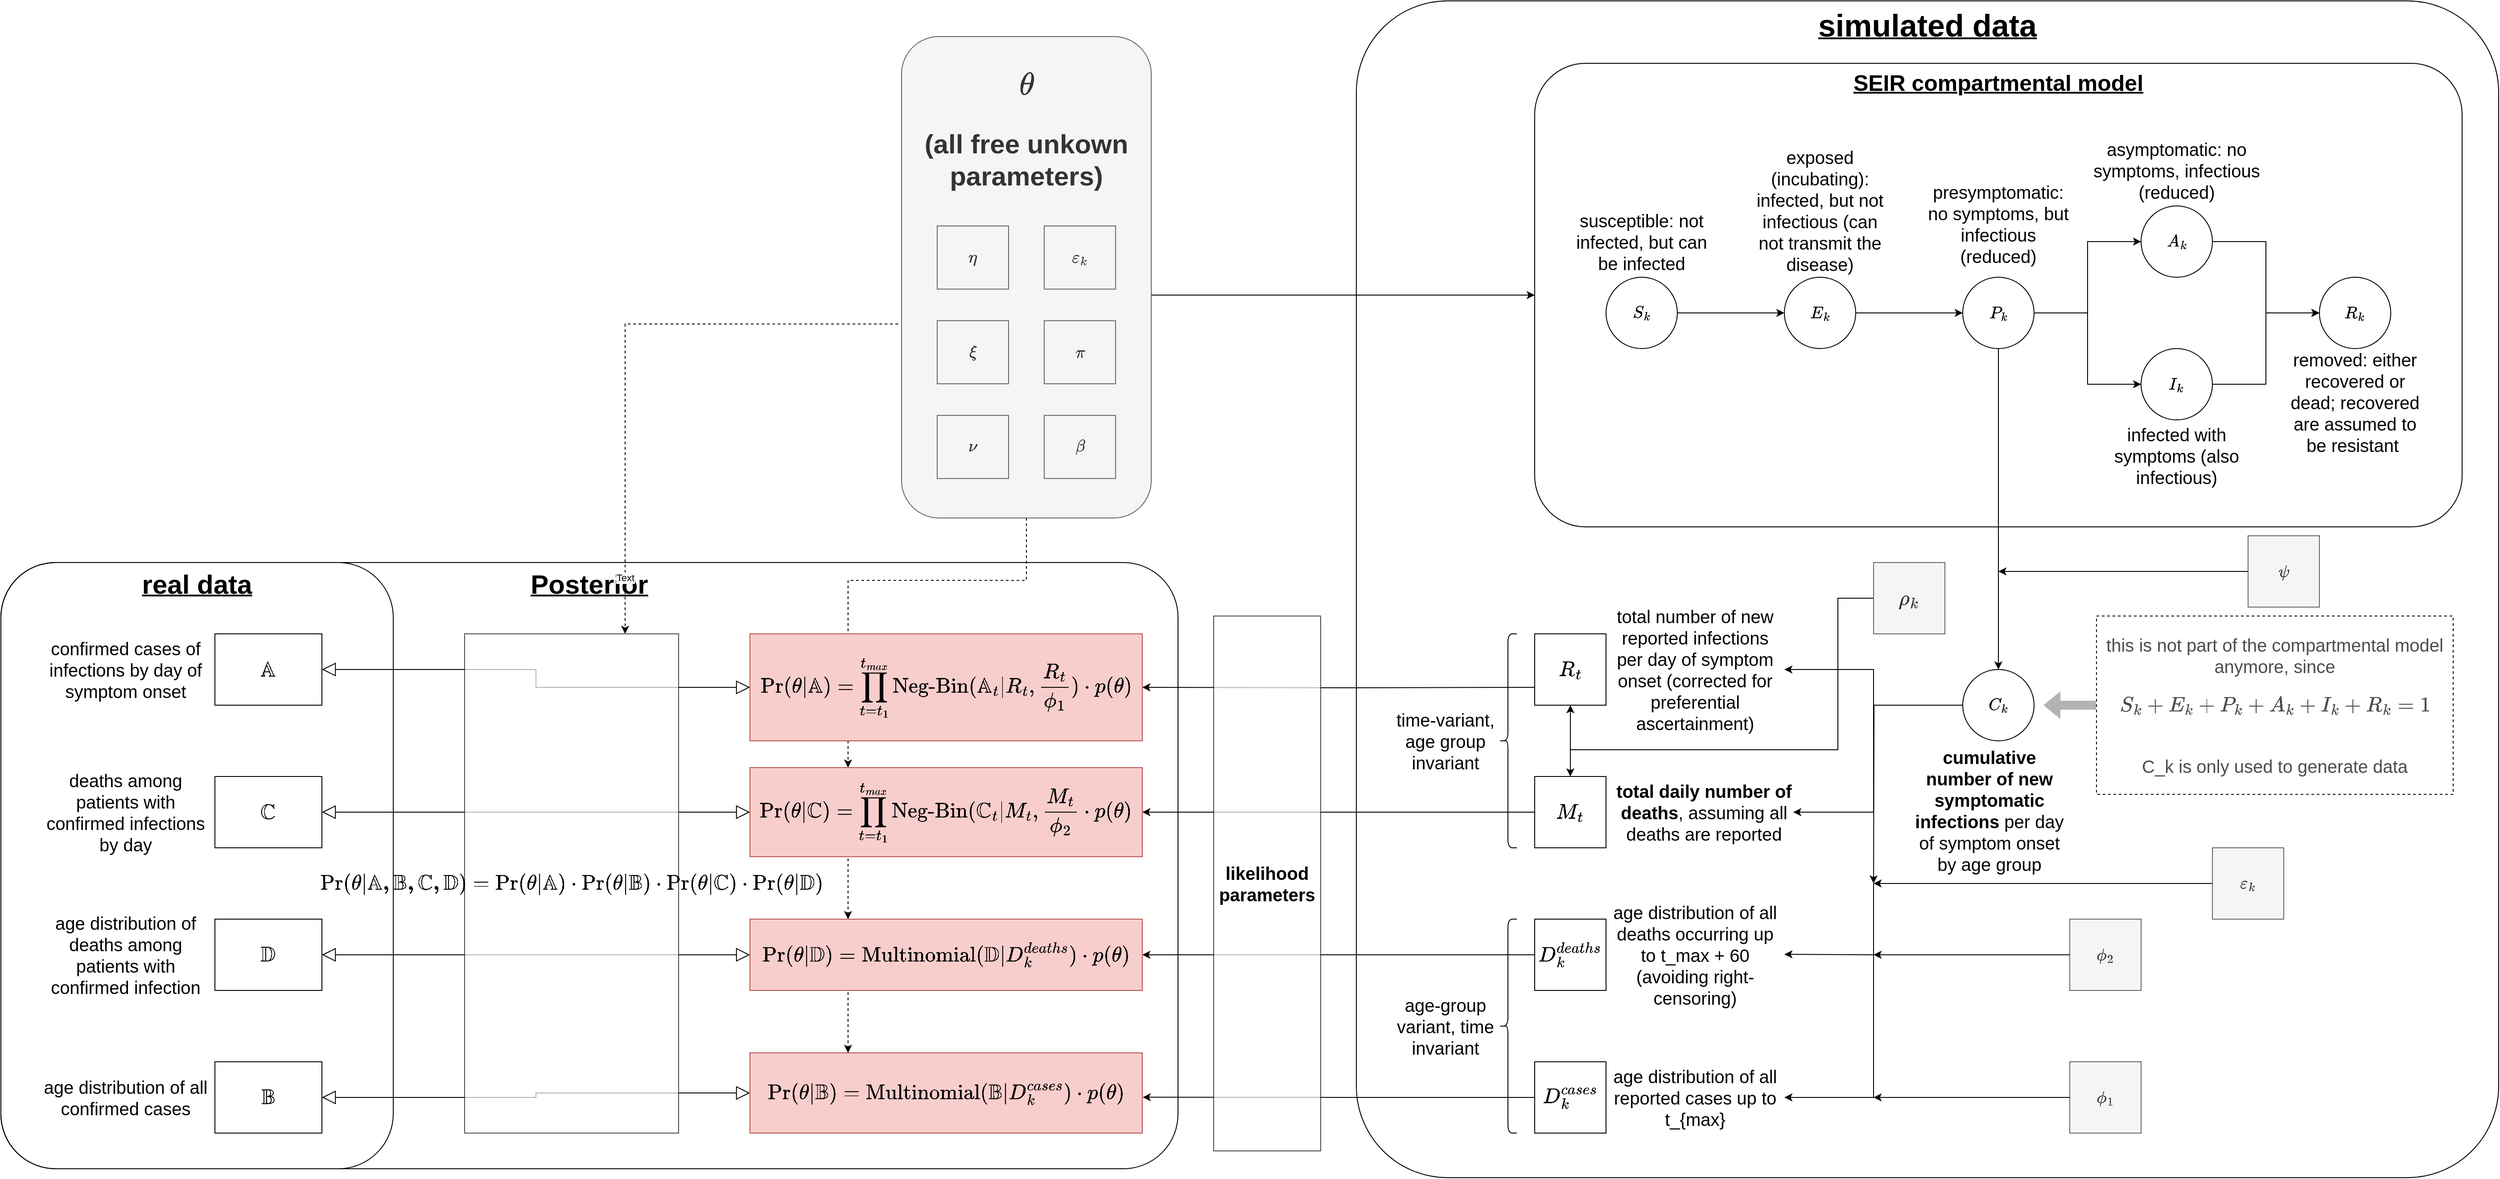 <mxfile version="13.3.6" type="device"><diagram id="WM-_HWU5ha4iczzQkgcp" name="Page-1"><mxGraphModel dx="5190" dy="2456" grid="1" gridSize="10" guides="1" tooltips="1" connect="1" arrows="1" fold="1" page="0" pageScale="1" pageWidth="827" pageHeight="1169" math="1" shadow="0"><root><mxCell id="0"/><mxCell id="1" parent="0"/><mxCell id="oSj1V4NzilKRoRHE-HHd-1" value="&lt;b&gt;&lt;u&gt;&lt;font style=&quot;font-size: 30px&quot;&gt;real data&lt;/font&gt;&lt;/u&gt;&lt;/b&gt;" style="rounded=1;whiteSpace=wrap;html=1;verticalAlign=top;fillColor=none;fontSize=20;arcSize=14;strokeWidth=1;" parent="1" vertex="1"><mxGeometry x="-2240" y="-400" width="440" height="680" as="geometry"/></mxCell><mxCell id="oSj1V4NzilKRoRHE-HHd-5" style="edgeStyle=orthogonalEdgeStyle;rounded=0;orthogonalLoop=1;jettySize=auto;html=1;exitX=0.5;exitY=1;exitDx=0;exitDy=0;fontSize=20;dashed=1;entryX=0.25;entryY=0;entryDx=0;entryDy=0;strokeWidth=1;" parent="1" source="k5dMfu0cKbWw9vWfTIvT-12" target="LFrjlVo5sZ67YK8wQ7Vh-70" edge="1"><mxGeometry relative="1" as="geometry"><mxPoint x="-1090.0" y="-430.0" as="sourcePoint"/><mxPoint x="-1220" y="-310" as="targetPoint"/><Array as="points"><mxPoint x="-1100" y="-380"/><mxPoint x="-1230" y="-380"/></Array></mxGeometry></mxCell><mxCell id="oSj1V4NzilKRoRHE-HHd-6" style="edgeStyle=orthogonalEdgeStyle;rounded=0;orthogonalLoop=1;jettySize=auto;html=1;exitX=0.5;exitY=1;exitDx=0;exitDy=0;fontSize=20;dashed=1;entryX=0.25;entryY=0;entryDx=0;entryDy=0;strokeWidth=1;" parent="1" source="k5dMfu0cKbWw9vWfTIvT-12" target="LFrjlVo5sZ67YK8wQ7Vh-69" edge="1"><mxGeometry relative="1" as="geometry"><mxPoint x="-1080.0" y="-420.0" as="sourcePoint"/><mxPoint x="-1210" y="-300" as="targetPoint"/><Array as="points"><mxPoint x="-1100" y="-380"/><mxPoint x="-1230" y="-380"/></Array></mxGeometry></mxCell><mxCell id="oSj1V4NzilKRoRHE-HHd-4" style="edgeStyle=orthogonalEdgeStyle;rounded=0;orthogonalLoop=1;jettySize=auto;html=1;exitX=0.5;exitY=1;exitDx=0;exitDy=0;fontSize=20;dashed=1;entryX=0.25;entryY=0;entryDx=0;entryDy=0;strokeWidth=1;" parent="1" source="k5dMfu0cKbWw9vWfTIvT-12" target="LFrjlVo5sZ67YK8wQ7Vh-67" edge="1"><mxGeometry relative="1" as="geometry"><mxPoint x="-1090.0" y="-430.0" as="sourcePoint"/><mxPoint x="-1220" y="-310" as="targetPoint"/><Array as="points"><mxPoint x="-1100" y="-380"/><mxPoint x="-1230" y="-380"/></Array></mxGeometry></mxCell><mxCell id="LFrjlVo5sZ67YK8wQ7Vh-91" value="&lt;b&gt;&lt;u&gt;&lt;font style=&quot;font-size: 30px&quot;&gt;Posterior&lt;/font&gt;&lt;/u&gt;&lt;/b&gt;" style="rounded=1;whiteSpace=wrap;html=1;verticalAlign=top;fillColor=none;fontSize=20;arcSize=9;strokeWidth=1;" parent="1" vertex="1"><mxGeometry x="-2240" y="-400" width="1320" height="680" as="geometry"/></mxCell><mxCell id="LFrjlVo5sZ67YK8wQ7Vh-61" value="&lt;b&gt;&lt;u&gt;&lt;font style=&quot;font-size: 35px&quot;&gt;simulated data&lt;/font&gt;&lt;/u&gt;&lt;/b&gt;" style="rounded=1;whiteSpace=wrap;html=1;verticalAlign=top;fillColor=none;fontSize=20;arcSize=8;strokeWidth=1;" parent="1" vertex="1"><mxGeometry x="-720" y="-1030" width="1281" height="1320" as="geometry"/></mxCell><mxCell id="LFrjlVo5sZ67YK8wQ7Vh-18" value="&lt;b&gt;&lt;u&gt;&lt;font style=&quot;font-size: 25px&quot;&gt;SEIR compartmental model&lt;/font&gt;&lt;/u&gt;&lt;/b&gt;" style="rounded=1;whiteSpace=wrap;html=1;verticalAlign=top;fillColor=none;fontSize=20;arcSize=11;strokeWidth=1;" parent="1" vertex="1"><mxGeometry x="-520" y="-960" width="1040" height="520" as="geometry"/></mxCell><mxCell id="LFrjlVo5sZ67YK8wQ7Vh-19" style="edgeStyle=orthogonalEdgeStyle;rounded=0;orthogonalLoop=1;jettySize=auto;html=1;exitX=1;exitY=0.5;exitDx=0;exitDy=0;entryX=0;entryY=0.5;entryDx=0;entryDy=0;strokeWidth=1;" parent="1" source="LFrjlVo5sZ67YK8wQ7Vh-20" target="LFrjlVo5sZ67YK8wQ7Vh-23" edge="1"><mxGeometry relative="1" as="geometry"/></mxCell><mxCell id="LFrjlVo5sZ67YK8wQ7Vh-20" value="$$S_k$$" style="ellipse;whiteSpace=wrap;html=1;aspect=fixed;shadow=0;labelBackgroundColor=none;fontSize=16;align=center;strokeWidth=1;" parent="1" vertex="1"><mxGeometry x="-440" y="-720" width="80" height="80" as="geometry"/></mxCell><mxCell id="LFrjlVo5sZ67YK8wQ7Vh-21" style="edgeStyle=orthogonalEdgeStyle;rounded=0;orthogonalLoop=1;jettySize=auto;html=1;exitX=1;exitY=0.5;exitDx=0;exitDy=0;entryX=0;entryY=0.5;entryDx=0;entryDy=0;strokeWidth=1;" parent="1" source="LFrjlVo5sZ67YK8wQ7Vh-23" target="LFrjlVo5sZ67YK8wQ7Vh-26" edge="1"><mxGeometry relative="1" as="geometry"/></mxCell><mxCell id="LFrjlVo5sZ67YK8wQ7Vh-22" style="edgeStyle=orthogonalEdgeStyle;rounded=0;orthogonalLoop=1;jettySize=auto;html=1;exitX=0.5;exitY=1;exitDx=0;exitDy=0;entryX=0.5;entryY=0;entryDx=0;entryDy=0;strokeWidth=1;" parent="1" source="LFrjlVo5sZ67YK8wQ7Vh-26" target="LFrjlVo5sZ67YK8wQ7Vh-29" edge="1"><mxGeometry relative="1" as="geometry"/></mxCell><mxCell id="LFrjlVo5sZ67YK8wQ7Vh-23" value="$$E_k$$" style="ellipse;whiteSpace=wrap;html=1;aspect=fixed;shadow=0;labelBackgroundColor=none;fontSize=16;align=center;strokeWidth=1;" parent="1" vertex="1"><mxGeometry x="-240" y="-720" width="80" height="80" as="geometry"/></mxCell><mxCell id="LFrjlVo5sZ67YK8wQ7Vh-24" style="edgeStyle=orthogonalEdgeStyle;rounded=0;orthogonalLoop=1;jettySize=auto;html=1;exitX=1;exitY=0.5;exitDx=0;exitDy=0;entryX=0;entryY=0.5;entryDx=0;entryDy=0;strokeWidth=1;" parent="1" source="LFrjlVo5sZ67YK8wQ7Vh-26" target="LFrjlVo5sZ67YK8wQ7Vh-28" edge="1"><mxGeometry relative="1" as="geometry"/></mxCell><mxCell id="LFrjlVo5sZ67YK8wQ7Vh-25" style="edgeStyle=orthogonalEdgeStyle;rounded=0;orthogonalLoop=1;jettySize=auto;html=1;exitX=1;exitY=0.5;exitDx=0;exitDy=0;entryX=0;entryY=0.5;entryDx=0;entryDy=0;strokeWidth=1;" parent="1" source="LFrjlVo5sZ67YK8wQ7Vh-26" target="LFrjlVo5sZ67YK8wQ7Vh-32" edge="1"><mxGeometry relative="1" as="geometry"/></mxCell><mxCell id="LFrjlVo5sZ67YK8wQ7Vh-26" value="$$P_k$$" style="ellipse;whiteSpace=wrap;html=1;aspect=fixed;shadow=0;labelBackgroundColor=none;fontSize=16;align=center;strokeWidth=1;" parent="1" vertex="1"><mxGeometry x="-40" y="-720" width="80" height="80" as="geometry"/></mxCell><mxCell id="LFrjlVo5sZ67YK8wQ7Vh-27" style="edgeStyle=orthogonalEdgeStyle;rounded=0;orthogonalLoop=1;jettySize=auto;html=1;exitX=1;exitY=0.5;exitDx=0;exitDy=0;entryX=0;entryY=0.5;entryDx=0;entryDy=0;strokeWidth=1;" parent="1" source="LFrjlVo5sZ67YK8wQ7Vh-28" target="LFrjlVo5sZ67YK8wQ7Vh-30" edge="1"><mxGeometry relative="1" as="geometry"/></mxCell><mxCell id="LFrjlVo5sZ67YK8wQ7Vh-28" value="$$A_k$$" style="ellipse;whiteSpace=wrap;html=1;aspect=fixed;shadow=0;labelBackgroundColor=none;fontSize=16;align=center;strokeWidth=1;" parent="1" vertex="1"><mxGeometry x="160" y="-800" width="80" height="80" as="geometry"/></mxCell><mxCell id="LFrjlVo5sZ67YK8wQ7Vh-56" style="edgeStyle=orthogonalEdgeStyle;rounded=0;orthogonalLoop=1;jettySize=auto;html=1;exitX=0;exitY=0.5;exitDx=0;exitDy=0;fillColor=#B3B3B3;fontSize=20;fontColor=#4D4D4D;entryX=1;entryY=0.5;entryDx=0;entryDy=0;strokeWidth=1;" parent="1" source="LFrjlVo5sZ67YK8wQ7Vh-29" target="LFrjlVo5sZ67YK8wQ7Vh-49" edge="1"><mxGeometry relative="1" as="geometry"><Array as="points"><mxPoint x="-140" y="-240"/><mxPoint x="-140" y="-280"/></Array></mxGeometry></mxCell><mxCell id="LFrjlVo5sZ67YK8wQ7Vh-58" style="edgeStyle=orthogonalEdgeStyle;rounded=0;orthogonalLoop=1;jettySize=auto;html=1;exitX=0;exitY=0.5;exitDx=0;exitDy=0;entryX=1;entryY=0.5;entryDx=0;entryDy=0;fillColor=#B3B3B3;fontSize=20;fontColor=#4D4D4D;strokeWidth=1;" parent="1" source="LFrjlVo5sZ67YK8wQ7Vh-29" target="LFrjlVo5sZ67YK8wQ7Vh-53" edge="1"><mxGeometry relative="1" as="geometry"><Array as="points"><mxPoint x="-140" y="-240"/><mxPoint x="-140" y="-120"/></Array></mxGeometry></mxCell><mxCell id="GHJV3ur0oCtJygiiBcoU-3" style="edgeStyle=orthogonalEdgeStyle;rounded=0;orthogonalLoop=1;jettySize=auto;html=1;exitX=0;exitY=0.5;exitDx=0;exitDy=0;strokeWidth=1;" parent="1" source="LFrjlVo5sZ67YK8wQ7Vh-29" edge="1"><mxGeometry relative="1" as="geometry"><mxPoint x="-140" y="-40" as="targetPoint"/></mxGeometry></mxCell><mxCell id="LFrjlVo5sZ67YK8wQ7Vh-29" value="$$C_k$$" style="ellipse;whiteSpace=wrap;html=1;aspect=fixed;shadow=0;labelBackgroundColor=none;fontSize=16;align=center;strokeWidth=1;" parent="1" vertex="1"><mxGeometry x="-40" y="-280" width="80" height="80" as="geometry"/></mxCell><mxCell id="LFrjlVo5sZ67YK8wQ7Vh-30" value="$$R_k$$" style="ellipse;whiteSpace=wrap;html=1;aspect=fixed;shadow=0;labelBackgroundColor=none;fontSize=16;align=center;strokeWidth=1;" parent="1" vertex="1"><mxGeometry x="360" y="-720" width="80" height="80" as="geometry"/></mxCell><mxCell id="LFrjlVo5sZ67YK8wQ7Vh-31" style="edgeStyle=orthogonalEdgeStyle;rounded=0;orthogonalLoop=1;jettySize=auto;html=1;exitX=1;exitY=0.5;exitDx=0;exitDy=0;entryX=0;entryY=0.5;entryDx=0;entryDy=0;strokeWidth=1;" parent="1" source="LFrjlVo5sZ67YK8wQ7Vh-32" target="LFrjlVo5sZ67YK8wQ7Vh-30" edge="1"><mxGeometry relative="1" as="geometry"/></mxCell><mxCell id="LFrjlVo5sZ67YK8wQ7Vh-32" value="$$I_k$$" style="ellipse;whiteSpace=wrap;html=1;aspect=fixed;shadow=0;labelBackgroundColor=none;fontSize=16;align=center;strokeWidth=1;" parent="1" vertex="1"><mxGeometry x="160" y="-640" width="80" height="80" as="geometry"/></mxCell><mxCell id="LFrjlVo5sZ67YK8wQ7Vh-33" value="susceptible: not infected, but can be infected" style="text;html=1;strokeColor=none;fillColor=none;align=center;verticalAlign=middle;whiteSpace=wrap;rounded=0;fontSize=20;strokeWidth=1;" parent="1" vertex="1"><mxGeometry x="-480" y="-800" width="160" height="80" as="geometry"/></mxCell><mxCell id="LFrjlVo5sZ67YK8wQ7Vh-34" value="exposed (incubating): infected, but not infectious (can not transmit the disease)" style="text;html=1;strokeColor=none;fillColor=none;align=center;verticalAlign=middle;whiteSpace=wrap;rounded=0;fontSize=20;strokeWidth=1;" parent="1" vertex="1"><mxGeometry x="-280" y="-870" width="160" height="150" as="geometry"/></mxCell><mxCell id="LFrjlVo5sZ67YK8wQ7Vh-35" value="presymptomatic: no symptoms, but infectious (reduced)" style="text;html=1;strokeColor=none;fillColor=none;align=center;verticalAlign=middle;whiteSpace=wrap;rounded=0;fontSize=20;strokeWidth=1;" parent="1" vertex="1"><mxGeometry x="-80" y="-840" width="160" height="120" as="geometry"/></mxCell><mxCell id="LFrjlVo5sZ67YK8wQ7Vh-36" value="asymptomatic: no symptoms, infectious (reduced)" style="text;html=1;strokeColor=none;fillColor=none;align=center;verticalAlign=middle;whiteSpace=wrap;rounded=0;fontSize=20;strokeWidth=1;" parent="1" vertex="1"><mxGeometry x="100" y="-880" width="200" height="80" as="geometry"/></mxCell><mxCell id="LFrjlVo5sZ67YK8wQ7Vh-39" value="infected with symptoms (also infectious)" style="text;html=1;strokeColor=none;fillColor=none;align=center;verticalAlign=middle;whiteSpace=wrap;rounded=0;fontSize=20;strokeWidth=1;" parent="1" vertex="1"><mxGeometry x="120" y="-560" width="160" height="80" as="geometry"/></mxCell><mxCell id="LFrjlVo5sZ67YK8wQ7Vh-42" value="removed: either recovered or dead; recovered are assumed to be resistant&amp;nbsp;" style="text;html=1;strokeColor=none;fillColor=none;align=center;verticalAlign=middle;whiteSpace=wrap;rounded=0;fontSize=20;strokeWidth=1;" parent="1" vertex="1"><mxGeometry x="320" y="-640" width="160" height="120" as="geometry"/></mxCell><mxCell id="LFrjlVo5sZ67YK8wQ7Vh-43" value="&lt;b&gt;cumulative number of new symptomatic infections&lt;/b&gt; per day of symptom onset by age group" style="text;whiteSpace=wrap;html=1;fontSize=20;align=center;strokeWidth=1;" parent="1" vertex="1"><mxGeometry x="-100" y="-200" width="180" height="180" as="geometry"/></mxCell><mxCell id="LFrjlVo5sZ67YK8wQ7Vh-44" value="this is not part of the compartmental model anymore, since&lt;br&gt;$$S_k + E_k + P_k + A_k + I_k + R_k= 1$$&lt;br&gt;C_k is only used to generate data" style="text;html=1;strokeColor=#000000;fillColor=none;align=center;verticalAlign=middle;whiteSpace=wrap;rounded=0;fontSize=20;dashed=1;fontColor=#4D4D4D;strokeWidth=1;" parent="1" vertex="1"><mxGeometry x="110" y="-340" width="400" height="200" as="geometry"/></mxCell><mxCell id="LFrjlVo5sZ67YK8wQ7Vh-46" value="" style="shape=flexArrow;endArrow=classic;html=1;fontSize=20;fontColor=#4D4D4D;strokeColor=none;fillColor=#B3B3B3;strokeWidth=1;" parent="1" edge="1"><mxGeometry width="50" height="50" relative="1" as="geometry"><mxPoint x="110" y="-240" as="sourcePoint"/><mxPoint x="50" y="-240" as="targetPoint"/></mxGeometry></mxCell><mxCell id="LFrjlVo5sZ67YK8wQ7Vh-72" style="edgeStyle=orthogonalEdgeStyle;rounded=0;orthogonalLoop=1;jettySize=auto;html=1;entryX=1;entryY=0.5;entryDx=0;entryDy=0;fillColor=#B3B3B3;fontSize=20;fontColor=#000000;strokeWidth=1;" parent="1" target="LFrjlVo5sZ67YK8wQ7Vh-68" edge="1"><mxGeometry relative="1" as="geometry"><mxPoint x="-520" y="-260" as="sourcePoint"/></mxGeometry></mxCell><mxCell id="LFrjlVo5sZ67YK8wQ7Vh-48" value="$$R_t$$" style="rounded=0;whiteSpace=wrap;html=1;fontSize=20;align=center;strokeWidth=1;" parent="1" vertex="1"><mxGeometry x="-520" y="-320" width="80" height="80" as="geometry"/></mxCell><mxCell id="LFrjlVo5sZ67YK8wQ7Vh-49" value="total number of new reported infections per day of symptom onset (corrected for preferential ascertainment)" style="text;whiteSpace=wrap;html=1;fontSize=20;align=center;verticalAlign=middle;strokeWidth=1;" parent="1" vertex="1"><mxGeometry x="-440" y="-360" width="200" height="160" as="geometry"/></mxCell><mxCell id="k5dMfu0cKbWw9vWfTIvT-19" style="edgeStyle=orthogonalEdgeStyle;rounded=0;orthogonalLoop=1;jettySize=auto;html=1;exitX=0;exitY=0.5;exitDx=0;exitDy=0;entryX=0.97;entryY=0.882;entryDx=0;entryDy=0;entryPerimeter=0;fontSize=20;strokeWidth=1;" parent="1" source="LFrjlVo5sZ67YK8wQ7Vh-50" target="LFrjlVo5sZ67YK8wQ7Vh-91" edge="1"><mxGeometry relative="1" as="geometry"/></mxCell><mxCell id="LFrjlVo5sZ67YK8wQ7Vh-50" value="$$D_k^{cases}$$" style="rounded=0;whiteSpace=wrap;html=1;fontSize=20;align=center;strokeWidth=1;" parent="1" vertex="1"><mxGeometry x="-520" y="160" width="80" height="80" as="geometry"/></mxCell><mxCell id="LFrjlVo5sZ67YK8wQ7Vh-51" value="age distribution of all reported cases up to t_{max}" style="text;whiteSpace=wrap;html=1;fontSize=20;align=center;verticalAlign=middle;strokeWidth=1;" parent="1" vertex="1"><mxGeometry x="-440" y="120" width="200" height="160" as="geometry"/></mxCell><mxCell id="LFrjlVo5sZ67YK8wQ7Vh-73" style="edgeStyle=orthogonalEdgeStyle;rounded=0;orthogonalLoop=1;jettySize=auto;html=1;exitX=0;exitY=0.5;exitDx=0;exitDy=0;entryX=1;entryY=0.5;entryDx=0;entryDy=0;fillColor=#B3B3B3;fontSize=20;fontColor=#000000;strokeWidth=1;" parent="1" source="LFrjlVo5sZ67YK8wQ7Vh-52" target="LFrjlVo5sZ67YK8wQ7Vh-67" edge="1"><mxGeometry relative="1" as="geometry"/></mxCell><mxCell id="LFrjlVo5sZ67YK8wQ7Vh-52" value="$$M_t$$" style="rounded=0;whiteSpace=wrap;html=1;fontSize=20;align=center;strokeWidth=1;" parent="1" vertex="1"><mxGeometry x="-520" y="-160" width="80" height="80" as="geometry"/></mxCell><mxCell id="LFrjlVo5sZ67YK8wQ7Vh-53" value="&lt;b&gt;total daily number of deaths&lt;/b&gt;, assuming all deaths are reported" style="text;whiteSpace=wrap;html=1;fontSize=20;align=center;verticalAlign=middle;strokeWidth=1;" parent="1" vertex="1"><mxGeometry x="-430" y="-200" width="200" height="160" as="geometry"/></mxCell><mxCell id="k5dMfu0cKbWw9vWfTIvT-21" style="edgeStyle=orthogonalEdgeStyle;rounded=0;orthogonalLoop=1;jettySize=auto;html=1;exitX=0;exitY=0.5;exitDx=0;exitDy=0;entryX=1;entryY=0.5;entryDx=0;entryDy=0;fontSize=20;strokeWidth=1;" parent="1" source="LFrjlVo5sZ67YK8wQ7Vh-54" target="LFrjlVo5sZ67YK8wQ7Vh-70" edge="1"><mxGeometry relative="1" as="geometry"/></mxCell><mxCell id="LFrjlVo5sZ67YK8wQ7Vh-54" value="$$D_k^{deaths}$$" style="rounded=0;whiteSpace=wrap;html=1;fontSize=20;align=center;strokeWidth=1;" parent="1" vertex="1"><mxGeometry x="-520" width="80" height="80" as="geometry"/></mxCell><mxCell id="LFrjlVo5sZ67YK8wQ7Vh-55" value="age distribution of all deaths occurring up to t_max + 60 (avoiding right-censoring)" style="text;whiteSpace=wrap;html=1;fontSize=20;align=center;verticalAlign=middle;spacingTop=2;spacingLeft=2;spacingBottom=2;spacingRight=2;strokeWidth=1;" parent="1" vertex="1"><mxGeometry x="-440" y="-40" width="200" height="160" as="geometry"/></mxCell><mxCell id="LFrjlVo5sZ67YK8wQ7Vh-62" value="" style="shape=curlyBracket;whiteSpace=wrap;html=1;rounded=1;strokeColor=#000000;fillColor=none;fontSize=20;fontColor=#4D4D4D;align=center;strokeWidth=1;" parent="1" vertex="1"><mxGeometry x="-560" y="-320" width="20" height="240" as="geometry"/></mxCell><mxCell id="LFrjlVo5sZ67YK8wQ7Vh-63" value="time-variant, age group invariant" style="text;html=1;strokeColor=none;fillColor=none;align=center;verticalAlign=middle;whiteSpace=wrap;rounded=0;fontSize=20;fontColor=#000000;strokeWidth=1;" parent="1" vertex="1"><mxGeometry x="-680" y="-320" width="120" height="240" as="geometry"/></mxCell><mxCell id="LFrjlVo5sZ67YK8wQ7Vh-64" value="" style="shape=curlyBracket;whiteSpace=wrap;html=1;rounded=1;strokeColor=#000000;fillColor=none;fontSize=20;fontColor=#4D4D4D;align=center;strokeWidth=1;" parent="1" vertex="1"><mxGeometry x="-560" width="20" height="240" as="geometry"/></mxCell><mxCell id="LFrjlVo5sZ67YK8wQ7Vh-65" value="age-group variant, time invariant" style="text;html=1;strokeColor=none;fillColor=none;align=center;verticalAlign=middle;whiteSpace=wrap;rounded=0;fontSize=20;fontColor=#000000;strokeWidth=1;" parent="1" vertex="1"><mxGeometry x="-680" width="120" height="240" as="geometry"/></mxCell><mxCell id="LFrjlVo5sZ67YK8wQ7Vh-67" value="&lt;font style=&quot;font-size: 20px&quot;&gt;$$\text{Pr}(\theta|\mathbb{C}) = \prod_{t = t_1}^{t_{max}}\text{Neg-Bin}(\mathbb{C}_t|M_t, \frac{M_t}{\phi_2}\cdot p(\theta)$$&lt;/font&gt;" style="rounded=0;whiteSpace=wrap;html=1;shadow=0;labelBackgroundColor=none;strokeColor=#b85450;strokeWidth=1;fillColor=#f8cecc;fontSize=16;align=center;" parent="1" vertex="1"><mxGeometry x="-1400" y="-170" width="440" height="100" as="geometry"/></mxCell><mxCell id="LFrjlVo5sZ67YK8wQ7Vh-68" value="&lt;font style=&quot;font-size: 20px&quot;&gt;$$\text{Pr}(\theta|\mathbb{A}) =&lt;br&gt;&amp;nbsp;\prod_{t = t_1}^{t_{max}}\text{Neg-Bin}(\mathbb{A}_t|R_t, \frac{R_t}{\phi_1})\cdot p(\theta)$$&lt;/font&gt;" style="rounded=0;whiteSpace=wrap;html=1;shadow=0;labelBackgroundColor=none;strokeColor=#b85450;strokeWidth=1;fillColor=#f8cecc;fontSize=19;align=center;" parent="1" vertex="1"><mxGeometry x="-1400" y="-320" width="440" height="120" as="geometry"/></mxCell><mxCell id="LFrjlVo5sZ67YK8wQ7Vh-84" style="edgeStyle=orthogonalEdgeStyle;rounded=0;orthogonalLoop=1;jettySize=auto;html=1;exitX=0;exitY=0.5;exitDx=0;exitDy=0;entryX=1;entryY=0.5;entryDx=0;entryDy=0;startArrow=block;startFill=0;startSize=13;endArrow=block;endFill=0;endSize=13;fillColor=#B3B3B3;fontSize=20;fontColor=#000000;strokeWidth=1;" parent="1" source="LFrjlVo5sZ67YK8wQ7Vh-69" target="LFrjlVo5sZ67YK8wQ7Vh-81" edge="1"><mxGeometry relative="1" as="geometry"/></mxCell><mxCell id="LFrjlVo5sZ67YK8wQ7Vh-69" value="&lt;font style=&quot;font-size: 20px&quot;&gt;$$\text{Pr}(\theta|\mathbb{B}) = \text{Multinomial}(\mathbb{B}|D_k^{cases})\cdot p(\theta)$$&lt;/font&gt;" style="rounded=0;whiteSpace=wrap;html=1;shadow=0;labelBackgroundColor=none;strokeColor=#b85450;strokeWidth=1;fillColor=#f8cecc;fontSize=16;align=center;" parent="1" vertex="1"><mxGeometry x="-1400" y="150" width="440" height="90" as="geometry"/></mxCell><mxCell id="LFrjlVo5sZ67YK8wQ7Vh-70" value="&lt;font style=&quot;font-size: 20px&quot;&gt;$$\text{Pr}(\theta|\mathbb{D}) = \text{Multinomial}(\mathbb{D}|D_k^{deaths})\cdot p(\theta)$$&lt;/font&gt;" style="rounded=0;whiteSpace=wrap;html=1;shadow=0;labelBackgroundColor=none;strokeColor=#b85450;strokeWidth=1;fillColor=#f8cecc;fontSize=16;align=center;" parent="1" vertex="1"><mxGeometry x="-1400" width="440" height="80" as="geometry"/></mxCell><mxCell id="LFrjlVo5sZ67YK8wQ7Vh-71" value="&lt;b&gt;likelihood parameters&lt;/b&gt;" style="rounded=0;whiteSpace=wrap;html=1;strokeColor=#000000;fillColor=#ffffff;fontSize=20;fontColor=#000000;align=center;opacity=70;strokeWidth=1;" parent="1" vertex="1"><mxGeometry x="-880" y="-340" width="120" height="600" as="geometry"/></mxCell><mxCell id="LFrjlVo5sZ67YK8wQ7Vh-77" value="confirmed cases of infections by day of symptom onset" style="text;html=1;strokeColor=none;fillColor=none;align=center;verticalAlign=middle;whiteSpace=wrap;rounded=0;fontSize=20;fontColor=#000000;strokeWidth=1;" parent="1" vertex="1"><mxGeometry x="-2200" y="-360" width="200" height="160" as="geometry"/></mxCell><mxCell id="LFrjlVo5sZ67YK8wQ7Vh-83" style="edgeStyle=orthogonalEdgeStyle;rounded=0;orthogonalLoop=1;jettySize=auto;html=1;exitX=1;exitY=0.5;exitDx=0;exitDy=0;fillColor=#B3B3B3;fontSize=20;fontColor=#000000;startArrow=block;startFill=0;endArrow=block;endFill=0;endSize=13;startSize=13;strokeWidth=1;" parent="1" source="LFrjlVo5sZ67YK8wQ7Vh-78" target="LFrjlVo5sZ67YK8wQ7Vh-68" edge="1"><mxGeometry relative="1" as="geometry"/></mxCell><mxCell id="LFrjlVo5sZ67YK8wQ7Vh-78" value="&#10;&#10;&lt;!--StartFragment--&gt;&lt;span style=&quot;font-family: Helvetica; font-size: 20px; font-style: normal; font-variant-ligatures: normal; font-variant-caps: normal; font-weight: 400; letter-spacing: normal; orphans: 2; text-align: center; text-indent: 0px; text-transform: none; widows: 2; word-spacing: 0px; -webkit-text-stroke-width: 0px; background-color: rgb(248, 249, 250); text-decoration-style: initial; text-decoration-color: initial; float: none; display: inline !important;&quot;&gt;$$\mathbb{A}$$&lt;/span&gt;&lt;!--EndFragment--&gt;&#10;&#10;" style="rounded=0;whiteSpace=wrap;html=1;strokeColor=#000000;fillColor=#ffffff;fontSize=20;fontColor=#000000;align=center;strokeWidth=1;" parent="1" vertex="1"><mxGeometry x="-2000" y="-320" width="120" height="80" as="geometry"/></mxCell><mxCell id="LFrjlVo5sZ67YK8wQ7Vh-80" value="age distribution of all confirmed cases" style="text;html=1;strokeColor=none;fillColor=none;align=center;verticalAlign=middle;whiteSpace=wrap;rounded=0;fontSize=20;fontColor=#000000;strokeWidth=1;" parent="1" vertex="1"><mxGeometry x="-2200" y="120" width="200" height="160" as="geometry"/></mxCell><mxCell id="LFrjlVo5sZ67YK8wQ7Vh-81" value="&lt;span style=&quot;font-family: &amp;#34;helvetica&amp;#34; ; font-size: 20px ; font-style: normal ; font-weight: 400 ; letter-spacing: normal ; text-align: center ; text-indent: 0px ; text-transform: none ; word-spacing: 0px ; background-color: rgb(248 , 249 , 250) ; float: none ; display: inline&quot;&gt;$$\mathbb{B}$$&lt;/span&gt;" style="rounded=0;whiteSpace=wrap;html=1;strokeColor=#000000;fillColor=#ffffff;fontSize=20;fontColor=#000000;align=center;strokeWidth=1;" parent="1" vertex="1"><mxGeometry x="-2000" y="160" width="120" height="80" as="geometry"/></mxCell><mxCell id="LFrjlVo5sZ67YK8wQ7Vh-85" style="edgeStyle=orthogonalEdgeStyle;rounded=0;orthogonalLoop=1;jettySize=auto;html=1;entryX=1;entryY=0.5;entryDx=0;entryDy=0;startArrow=block;startFill=0;startSize=13;endArrow=block;endFill=0;endSize=13;fillColor=#B3B3B3;fontSize=20;fontColor=#000000;exitX=0;exitY=0.5;exitDx=0;exitDy=0;strokeWidth=1;" parent="1" source="LFrjlVo5sZ67YK8wQ7Vh-70" target="LFrjlVo5sZ67YK8wQ7Vh-87" edge="1"><mxGeometry relative="1" as="geometry"><mxPoint x="-1360" y="40" as="sourcePoint"/></mxGeometry></mxCell><mxCell id="LFrjlVo5sZ67YK8wQ7Vh-86" value="age distribution of deaths among patients with confirmed infection" style="text;html=1;strokeColor=none;fillColor=none;align=center;verticalAlign=middle;whiteSpace=wrap;rounded=0;fontSize=20;fontColor=#000000;strokeWidth=1;" parent="1" vertex="1"><mxGeometry x="-2200" y="-40" width="200" height="160" as="geometry"/></mxCell><mxCell id="LFrjlVo5sZ67YK8wQ7Vh-87" value="&lt;span style=&quot;font-family: &amp;#34;helvetica&amp;#34; ; font-size: 20px ; font-style: normal ; font-weight: 400 ; letter-spacing: normal ; text-align: center ; text-indent: 0px ; text-transform: none ; word-spacing: 0px ; background-color: rgb(248 , 249 , 250) ; float: none ; display: inline&quot;&gt;$$\mathbb{D}$$&lt;/span&gt;" style="rounded=0;whiteSpace=wrap;html=1;strokeColor=#000000;fillColor=#ffffff;fontSize=20;fontColor=#000000;align=center;strokeWidth=1;" parent="1" vertex="1"><mxGeometry x="-2000" width="120" height="80" as="geometry"/></mxCell><mxCell id="LFrjlVo5sZ67YK8wQ7Vh-88" style="edgeStyle=orthogonalEdgeStyle;rounded=0;orthogonalLoop=1;jettySize=auto;html=1;entryX=1;entryY=0.5;entryDx=0;entryDy=0;startArrow=block;startFill=0;startSize=13;endArrow=block;endFill=0;endSize=13;fillColor=#B3B3B3;fontSize=20;fontColor=#000000;exitX=0;exitY=0.5;exitDx=0;exitDy=0;strokeWidth=1;" parent="1" source="LFrjlVo5sZ67YK8wQ7Vh-67" target="LFrjlVo5sZ67YK8wQ7Vh-90" edge="1"><mxGeometry relative="1" as="geometry"><mxPoint x="-1400" y="-110" as="sourcePoint"/></mxGeometry></mxCell><mxCell id="LFrjlVo5sZ67YK8wQ7Vh-89" value="deaths among patients with confirmed infections by day" style="text;html=1;strokeColor=none;fillColor=none;align=center;verticalAlign=middle;whiteSpace=wrap;rounded=0;fontSize=20;fontColor=#000000;strokeWidth=1;" parent="1" vertex="1"><mxGeometry x="-2200" y="-200" width="200" height="160" as="geometry"/></mxCell><mxCell id="LFrjlVo5sZ67YK8wQ7Vh-90" value="&lt;span style=&quot;font-family: &amp;#34;helvetica&amp;#34; ; font-size: 20px ; font-style: normal ; font-weight: 400 ; letter-spacing: normal ; text-align: center ; text-indent: 0px ; text-transform: none ; word-spacing: 0px ; background-color: rgb(248 , 249 , 250) ; float: none ; display: inline&quot;&gt;$$\mathbb{C}$$&lt;/span&gt;" style="rounded=0;whiteSpace=wrap;html=1;strokeColor=#000000;fillColor=#ffffff;fontSize=20;fontColor=#000000;align=center;strokeWidth=1;" parent="1" vertex="1"><mxGeometry x="-2000" y="-160" width="120" height="80" as="geometry"/></mxCell><mxCell id="LFrjlVo5sZ67YK8wQ7Vh-92" value="&lt;span style=&quot;font-family: &amp;#34;helvetica&amp;#34; ; font-style: normal ; font-weight: 400 ; letter-spacing: normal ; text-align: center ; text-indent: 0px ; text-transform: none ; word-spacing: 0px ; background-color: rgb(248 , 249 , 250) ; float: none ; display: inline&quot;&gt;$$\text{Pr}(\theta|\mathbb{A, B, C, D}) = \\ \text{Pr}(\theta|\mathbb{A}) \cdot \\ \text{Pr}(\theta|\mathbb{B}) \cdot&amp;nbsp; \\ \text{Pr}(\theta|\mathbb{C}) \cdot\\ \text{Pr}(\theta|\mathbb{D})&lt;br&gt;$$&lt;/span&gt;" style="rounded=0;whiteSpace=wrap;html=1;strokeColor=#000000;fillColor=#ffffff;fontSize=20;fontColor=#000000;align=center;opacity=70;strokeWidth=1;" parent="1" vertex="1"><mxGeometry x="-1720" y="-320" width="240" height="560" as="geometry"/></mxCell><mxCell id="k5dMfu0cKbWw9vWfTIvT-14" style="edgeStyle=orthogonalEdgeStyle;rounded=0;orthogonalLoop=1;jettySize=auto;html=1;exitX=-0.014;exitY=0.597;exitDx=0;exitDy=0;fontSize=20;dashed=1;entryX=0.75;entryY=0;entryDx=0;entryDy=0;strokeWidth=1;exitPerimeter=0;" parent="1" source="k5dMfu0cKbWw9vWfTIvT-12" target="LFrjlVo5sZ67YK8wQ7Vh-92" edge="1"><mxGeometry relative="1" as="geometry"/></mxCell><mxCell id="eRhzbdV11A5xxP8LBMIo-1" value="Text" style="edgeLabel;html=1;align=center;verticalAlign=middle;resizable=0;points=[];" vertex="1" connectable="0" parent="k5dMfu0cKbWw9vWfTIvT-14"><mxGeometry x="0.807" relative="1" as="geometry"><mxPoint as="offset"/></mxGeometry></mxCell><mxCell id="k5dMfu0cKbWw9vWfTIvT-16" style="edgeStyle=orthogonalEdgeStyle;rounded=0;orthogonalLoop=1;jettySize=auto;html=1;exitX=1;exitY=0.598;exitDx=0;exitDy=0;entryX=0;entryY=0.5;entryDx=0;entryDy=0;fontSize=20;strokeWidth=1;exitPerimeter=0;" parent="1" source="k5dMfu0cKbWw9vWfTIvT-12" target="LFrjlVo5sZ67YK8wQ7Vh-18" edge="1"><mxGeometry relative="1" as="geometry"><Array as="points"><mxPoint x="-950" y="-700"/></Array></mxGeometry></mxCell><mxCell id="754QNS0ZfSjxF_Ju85DO-2" style="edgeStyle=orthogonalEdgeStyle;rounded=0;orthogonalLoop=1;jettySize=auto;html=1;exitX=0;exitY=0.5;exitDx=0;exitDy=0;entryX=0.5;entryY=1;entryDx=0;entryDy=0;strokeWidth=1;" parent="1" source="OuN469A1Q5F8nkJ2wCmx-1" target="LFrjlVo5sZ67YK8wQ7Vh-48" edge="1"><mxGeometry relative="1" as="geometry"><Array as="points"><mxPoint x="-180" y="-360"/><mxPoint x="-180" y="-190"/><mxPoint x="-480" y="-190"/></Array></mxGeometry></mxCell><mxCell id="754QNS0ZfSjxF_Ju85DO-3" style="edgeStyle=orthogonalEdgeStyle;rounded=0;orthogonalLoop=1;jettySize=auto;html=1;exitX=0;exitY=0.5;exitDx=0;exitDy=0;entryX=0.5;entryY=0;entryDx=0;entryDy=0;strokeWidth=1;" parent="1" source="OuN469A1Q5F8nkJ2wCmx-1" target="LFrjlVo5sZ67YK8wQ7Vh-52" edge="1"><mxGeometry relative="1" as="geometry"><Array as="points"><mxPoint x="-180" y="-360"/><mxPoint x="-180" y="-190"/><mxPoint x="-480" y="-190"/></Array></mxGeometry></mxCell><mxCell id="OuN469A1Q5F8nkJ2wCmx-1" value="&lt;font style=&quot;font-size: 20px&quot;&gt;$$\rho_k$$&lt;/font&gt;" style="rounded=0;whiteSpace=wrap;html=1;fillColor=#f5f5f5;strokeColor=#666666;fontColor=#333333;fontSize=16;strokeWidth=1;" parent="1" vertex="1"><mxGeometry x="-140" y="-400" width="80" height="80" as="geometry"/></mxCell><mxCell id="k5dMfu0cKbWw9vWfTIvT-11" value="$$\phi_2$$" style="rounded=0;whiteSpace=wrap;html=1;fillColor=#f5f5f5;strokeColor=#666666;fontColor=#333333;fontSize=16;strokeWidth=1;" parent="1" vertex="1"><mxGeometry x="80" width="80" height="80" as="geometry"/></mxCell><mxCell id="k5dMfu0cKbWw9vWfTIvT-10" value="$$\phi_1$$" style="rounded=0;whiteSpace=wrap;html=1;fillColor=#f5f5f5;strokeColor=#666666;fontColor=#333333;fontSize=16;strokeWidth=1;" parent="1" vertex="1"><mxGeometry x="80" y="160" width="80" height="80" as="geometry"/></mxCell><mxCell id="OuN469A1Q5F8nkJ2wCmx-7" value="" style="endArrow=classic;html=1;exitX=0;exitY=0.5;exitDx=0;exitDy=0;strokeWidth=1;" parent="1" source="k5dMfu0cKbWw9vWfTIvT-10" edge="1"><mxGeometry width="50" height="50" relative="1" as="geometry"><mxPoint x="-110" y="240" as="sourcePoint"/><mxPoint x="-140" y="200" as="targetPoint"/></mxGeometry></mxCell><mxCell id="OuN469A1Q5F8nkJ2wCmx-8" value="" style="endArrow=classic;html=1;exitX=0;exitY=0.5;exitDx=0;exitDy=0;strokeWidth=1;" parent="1" edge="1"><mxGeometry width="50" height="50" relative="1" as="geometry"><mxPoint x="80" y="40" as="sourcePoint"/><mxPoint x="-140" y="40" as="targetPoint"/></mxGeometry></mxCell><mxCell id="OuN469A1Q5F8nkJ2wCmx-9" value="" style="group;strokeWidth=1;" parent="1" vertex="1" connectable="0"><mxGeometry x="-1230" y="-990" width="280" height="540" as="geometry"/></mxCell><mxCell id="k5dMfu0cKbWw9vWfTIvT-12" value="&lt;font size=&quot;1&quot;&gt;&lt;b style=&quot;font-size: 30px&quot;&gt;$$\theta$$ (all free unkown parameters)&lt;/b&gt;&lt;/font&gt;" style="rounded=1;whiteSpace=wrap;html=1;fontSize=20;fillColor=#f5f5f5;strokeColor=#666666;fontColor=#333333;labelPosition=center;verticalLabelPosition=middle;align=center;verticalAlign=top;strokeWidth=1;" parent="OuN469A1Q5F8nkJ2wCmx-9" vertex="1"><mxGeometry width="280" height="540" as="geometry"/></mxCell><mxCell id="k5dMfu0cKbWw9vWfTIvT-2" value="$$\beta$$" style="rounded=0;whiteSpace=wrap;html=1;fillColor=#f5f5f5;strokeColor=#666666;fontColor=#333333;fontSize=16;strokeWidth=1;" parent="OuN469A1Q5F8nkJ2wCmx-9" vertex="1"><mxGeometry x="160" y="424.918" width="80" height="70.82" as="geometry"/></mxCell><mxCell id="k5dMfu0cKbWw9vWfTIvT-3" value="$$\eta$$" style="rounded=0;whiteSpace=wrap;html=1;fillColor=#f5f5f5;strokeColor=#666666;fontColor=#333333;fontSize=16;strokeWidth=1;" parent="OuN469A1Q5F8nkJ2wCmx-9" vertex="1"><mxGeometry x="40" y="212.459" width="80" height="70.82" as="geometry"/></mxCell><mxCell id="k5dMfu0cKbWw9vWfTIvT-4" value="$$\xi$$" style="rounded=0;whiteSpace=wrap;html=1;fillColor=#f5f5f5;strokeColor=#666666;fontColor=#333333;fontSize=16;strokeWidth=1;" parent="OuN469A1Q5F8nkJ2wCmx-9" vertex="1"><mxGeometry x="40" y="318.689" width="80" height="70.82" as="geometry"/></mxCell><mxCell id="k5dMfu0cKbWw9vWfTIvT-5" value="$$\nu$$" style="rounded=0;whiteSpace=wrap;html=1;fillColor=#f5f5f5;strokeColor=#666666;fontColor=#333333;fontSize=16;strokeWidth=1;" parent="OuN469A1Q5F8nkJ2wCmx-9" vertex="1"><mxGeometry x="40" y="424.918" width="80" height="70.82" as="geometry"/></mxCell><mxCell id="k5dMfu0cKbWw9vWfTIvT-7" value="$$\varepsilon_k$$" style="rounded=0;whiteSpace=wrap;html=1;fillColor=#f5f5f5;strokeColor=#666666;fontColor=#333333;fontSize=16;strokeWidth=1;" parent="OuN469A1Q5F8nkJ2wCmx-9" vertex="1"><mxGeometry x="160" y="212.459" width="80" height="70.82" as="geometry"/></mxCell><mxCell id="k5dMfu0cKbWw9vWfTIvT-9" value="$$\pi$$" style="rounded=0;whiteSpace=wrap;html=1;fillColor=#f5f5f5;strokeColor=#666666;fontColor=#333333;fontSize=16;strokeWidth=1;" parent="OuN469A1Q5F8nkJ2wCmx-9" vertex="1"><mxGeometry x="160" y="318.689" width="80" height="70.82" as="geometry"/></mxCell><mxCell id="vEupXdaOc3XgScoXDhZm-2" style="edgeStyle=orthogonalEdgeStyle;rounded=0;orthogonalLoop=1;jettySize=auto;html=1;exitX=0;exitY=0.5;exitDx=0;exitDy=0;strokeWidth=1;" parent="1" source="vEupXdaOc3XgScoXDhZm-1" edge="1"><mxGeometry relative="1" as="geometry"><mxPoint y="-390" as="targetPoint"/></mxGeometry></mxCell><mxCell id="vEupXdaOc3XgScoXDhZm-1" value="$$\psi$$" style="rounded=0;whiteSpace=wrap;html=1;fillColor=#f5f5f5;strokeColor=#666666;fontColor=#333333;fontSize=16;strokeWidth=1;" parent="1" vertex="1"><mxGeometry x="280" y="-430" width="80" height="80" as="geometry"/></mxCell><mxCell id="GHJV3ur0oCtJygiiBcoU-2" style="edgeStyle=orthogonalEdgeStyle;rounded=0;orthogonalLoop=1;jettySize=auto;html=1;exitX=0;exitY=0.5;exitDx=0;exitDy=0;strokeWidth=1;" parent="1" source="GHJV3ur0oCtJygiiBcoU-1" edge="1"><mxGeometry relative="1" as="geometry"><mxPoint x="-140" y="-40" as="targetPoint"/></mxGeometry></mxCell><mxCell id="GHJV3ur0oCtJygiiBcoU-1" value="$$\varepsilon_k$$" style="rounded=0;whiteSpace=wrap;html=1;fillColor=#f5f5f5;strokeColor=#666666;fontColor=#333333;fontSize=16;strokeWidth=1;" parent="1" vertex="1"><mxGeometry x="240" y="-80" width="80" height="80" as="geometry"/></mxCell><mxCell id="GHJV3ur0oCtJygiiBcoU-4" style="edgeStyle=orthogonalEdgeStyle;rounded=0;orthogonalLoop=1;jettySize=auto;html=1;exitX=0;exitY=0.5;exitDx=0;exitDy=0;strokeWidth=1;" parent="1" edge="1"><mxGeometry relative="1" as="geometry"><mxPoint x="-140" y="-40" as="sourcePoint"/><mxPoint x="-240" y="200" as="targetPoint"/><Array as="points"><mxPoint x="-140" y="200"/><mxPoint x="-240" y="200"/></Array></mxGeometry></mxCell><mxCell id="GHJV3ur0oCtJygiiBcoU-5" value="" style="endArrow=classic;html=1;strokeWidth=1;" parent="1" edge="1"><mxGeometry width="50" height="50" relative="1" as="geometry"><mxPoint x="-140" y="40" as="sourcePoint"/><mxPoint x="-240" y="39.5" as="targetPoint"/></mxGeometry></mxCell></root></mxGraphModel></diagram></mxfile>